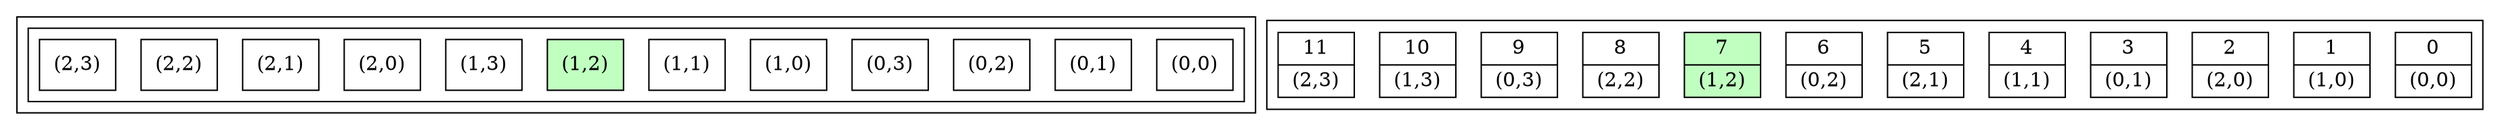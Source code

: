 digraph{
subgraph cluster_matriz{
subgraph cluster_dib{
node[shape=box];
nodo0_0[label="(0,0)" pos="0,-1!"];
nodo0_1[label="(0,1)" pos="1,-1!"];
nodo0_2[label="(0,2)" pos="2,-1!"];
nodo0_3[label="(0,3)" pos="3,-1!"];
nodo1_0[label="(1,0)" pos="0,-2!"];
nodo1_1[label="(1,1)" pos="1,-2!"];
nodo1_2[style="filled" label="(1,2)" pos="2,-2!" fillcolor="darkseagreen1"];
nodo1_3[label="(1,3)" pos="3,-2!"];
nodo2_0[label="(2,0)" pos="0,-3!"];
nodo2_1[label="(2,1)" pos="1,-3!"];
nodo2_2[label="(2,2)" pos="2,-3!"];
nodo2_3[label="(2,3)" pos="3,-3!"];
}
}
subgraph clusterlinealizacion{
node[shape = record];
lineal0_0[label="{0|{(0,0)}}" pos="0,-4!"];
lineal1_0[label="{1|{(1,0)}}" pos="0,-5!"];
lineal2_0[label="{2|{(2,0)}}" pos="0,-6!"];
lineal0_1[label="{3|{(0,1)}}" pos="0,-7!"];
lineal1_1[label="{4|{(1,1)}}" pos="0,-8!"];
lineal2_1[label="{5|{(2,1)}}" pos="0,-9!"];
lineal0_2[label="{6|{(0,2)}}" pos="0,-10!"];
lineal1_2[style="filled" label="{7|{(1,2)}}" pos="0,-11!" fillcolor="darkseagreen1"];
lineal2_2[label="{8|{(2,2)}}" pos="0,-12!"];
lineal0_3[label="{9|{(0,3)}}" pos="0,-13!"];
lineal1_3[label="{10|{(1,3)}}" pos="0,-14!"];
lineal2_3[label="{11|{(2,3)}}" pos="0,-15!"];
}
}